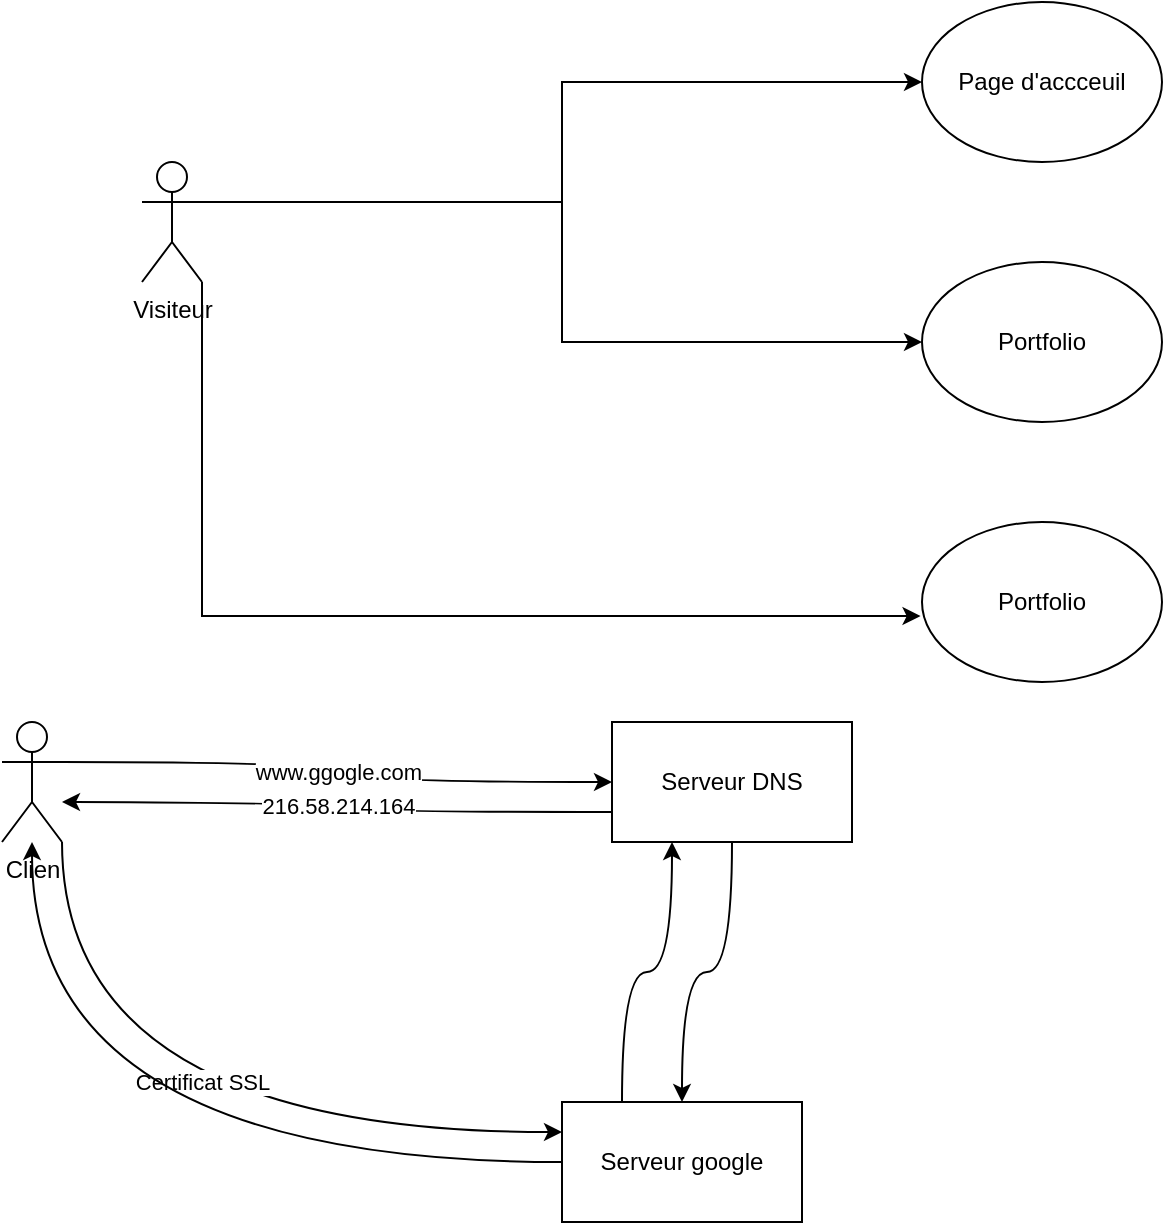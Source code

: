 <mxfile version="26.0.11">
  <diagram name="Page-1" id="y8R-TaXKTk3c_VFP91CM">
    <mxGraphModel dx="794" dy="505" grid="1" gridSize="10" guides="1" tooltips="1" connect="1" arrows="1" fold="1" page="1" pageScale="1" pageWidth="850" pageHeight="1100" math="0" shadow="0">
      <root>
        <mxCell id="0" />
        <mxCell id="1" parent="0" />
        <mxCell id="g0tvIFNnP4QoXQsDMgKe-8" style="edgeStyle=orthogonalEdgeStyle;rounded=0;orthogonalLoop=1;jettySize=auto;html=1;exitX=1;exitY=0.333;exitDx=0;exitDy=0;exitPerimeter=0;entryX=0;entryY=0.5;entryDx=0;entryDy=0;" edge="1" parent="1" source="g0tvIFNnP4QoXQsDMgKe-1" target="g0tvIFNnP4QoXQsDMgKe-4">
          <mxGeometry relative="1" as="geometry" />
        </mxCell>
        <mxCell id="g0tvIFNnP4QoXQsDMgKe-11" style="edgeStyle=orthogonalEdgeStyle;rounded=0;orthogonalLoop=1;jettySize=auto;html=1;exitX=1;exitY=0.333;exitDx=0;exitDy=0;exitPerimeter=0;" edge="1" parent="1" source="g0tvIFNnP4QoXQsDMgKe-1" target="g0tvIFNnP4QoXQsDMgKe-6">
          <mxGeometry relative="1" as="geometry" />
        </mxCell>
        <mxCell id="g0tvIFNnP4QoXQsDMgKe-1" value="Visiteur" style="shape=umlActor;verticalLabelPosition=bottom;verticalAlign=top;html=1;outlineConnect=0;" vertex="1" parent="1">
          <mxGeometry x="130" y="180" width="30" height="60" as="geometry" />
        </mxCell>
        <mxCell id="g0tvIFNnP4QoXQsDMgKe-4" value="Page d&#39;accceuil" style="ellipse;whiteSpace=wrap;html=1;" vertex="1" parent="1">
          <mxGeometry x="520" y="100" width="120" height="80" as="geometry" />
        </mxCell>
        <mxCell id="g0tvIFNnP4QoXQsDMgKe-6" value="Portfolio" style="ellipse;whiteSpace=wrap;html=1;" vertex="1" parent="1">
          <mxGeometry x="520" y="230" width="120" height="80" as="geometry" />
        </mxCell>
        <mxCell id="g0tvIFNnP4QoXQsDMgKe-7" value="Portfolio" style="ellipse;whiteSpace=wrap;html=1;" vertex="1" parent="1">
          <mxGeometry x="520" y="360" width="120" height="80" as="geometry" />
        </mxCell>
        <mxCell id="g0tvIFNnP4QoXQsDMgKe-10" style="edgeStyle=orthogonalEdgeStyle;rounded=0;orthogonalLoop=1;jettySize=auto;html=1;exitX=1;exitY=1;exitDx=0;exitDy=0;exitPerimeter=0;entryX=-0.006;entryY=0.588;entryDx=0;entryDy=0;entryPerimeter=0;" edge="1" parent="1" source="g0tvIFNnP4QoXQsDMgKe-1" target="g0tvIFNnP4QoXQsDMgKe-7">
          <mxGeometry relative="1" as="geometry" />
        </mxCell>
        <mxCell id="g0tvIFNnP4QoXQsDMgKe-15" value="www.ggogle.com" style="edgeStyle=orthogonalEdgeStyle;rounded=0;orthogonalLoop=1;jettySize=auto;html=1;exitX=1;exitY=0.333;exitDx=0;exitDy=0;exitPerimeter=0;entryX=0;entryY=0.5;entryDx=0;entryDy=0;curved=1;" edge="1" parent="1" source="g0tvIFNnP4QoXQsDMgKe-12" target="g0tvIFNnP4QoXQsDMgKe-13">
          <mxGeometry relative="1" as="geometry" />
        </mxCell>
        <mxCell id="g0tvIFNnP4QoXQsDMgKe-19" value="Certificat SSL" style="edgeStyle=orthogonalEdgeStyle;rounded=0;orthogonalLoop=1;jettySize=auto;html=1;exitX=1;exitY=1;exitDx=0;exitDy=0;exitPerimeter=0;entryX=0;entryY=0.25;entryDx=0;entryDy=0;curved=1;" edge="1" parent="1" source="g0tvIFNnP4QoXQsDMgKe-12" target="g0tvIFNnP4QoXQsDMgKe-14">
          <mxGeometry x="0.089" y="25" relative="1" as="geometry">
            <mxPoint as="offset" />
          </mxGeometry>
        </mxCell>
        <mxCell id="g0tvIFNnP4QoXQsDMgKe-12" value="Clien" style="shape=umlActor;verticalLabelPosition=bottom;verticalAlign=top;html=1;outlineConnect=0;" vertex="1" parent="1">
          <mxGeometry x="60" y="460" width="30" height="60" as="geometry" />
        </mxCell>
        <mxCell id="g0tvIFNnP4QoXQsDMgKe-16" value="216.58.214.164" style="edgeStyle=orthogonalEdgeStyle;rounded=0;orthogonalLoop=1;jettySize=auto;html=1;exitX=0;exitY=0.75;exitDx=0;exitDy=0;curved=1;" edge="1" parent="1" source="g0tvIFNnP4QoXQsDMgKe-13">
          <mxGeometry relative="1" as="geometry">
            <mxPoint x="90" y="500" as="targetPoint" />
          </mxGeometry>
        </mxCell>
        <mxCell id="g0tvIFNnP4QoXQsDMgKe-17" style="edgeStyle=orthogonalEdgeStyle;rounded=0;orthogonalLoop=1;jettySize=auto;html=1;exitX=0.5;exitY=1;exitDx=0;exitDy=0;curved=1;" edge="1" parent="1" source="g0tvIFNnP4QoXQsDMgKe-13" target="g0tvIFNnP4QoXQsDMgKe-14">
          <mxGeometry relative="1" as="geometry" />
        </mxCell>
        <mxCell id="g0tvIFNnP4QoXQsDMgKe-13" value="Serveur DNS" style="rounded=0;whiteSpace=wrap;html=1;" vertex="1" parent="1">
          <mxGeometry x="365" y="460" width="120" height="60" as="geometry" />
        </mxCell>
        <mxCell id="g0tvIFNnP4QoXQsDMgKe-18" style="edgeStyle=orthogonalEdgeStyle;rounded=0;orthogonalLoop=1;jettySize=auto;html=1;exitX=0.25;exitY=0;exitDx=0;exitDy=0;entryX=0.25;entryY=1;entryDx=0;entryDy=0;curved=1;" edge="1" parent="1" source="g0tvIFNnP4QoXQsDMgKe-14" target="g0tvIFNnP4QoXQsDMgKe-13">
          <mxGeometry relative="1" as="geometry" />
        </mxCell>
        <mxCell id="g0tvIFNnP4QoXQsDMgKe-20" style="edgeStyle=orthogonalEdgeStyle;rounded=0;orthogonalLoop=1;jettySize=auto;html=1;exitX=0;exitY=0.5;exitDx=0;exitDy=0;curved=1;" edge="1" parent="1" source="g0tvIFNnP4QoXQsDMgKe-14" target="g0tvIFNnP4QoXQsDMgKe-12">
          <mxGeometry relative="1" as="geometry" />
        </mxCell>
        <mxCell id="g0tvIFNnP4QoXQsDMgKe-14" value="Serveur google" style="rounded=0;whiteSpace=wrap;html=1;" vertex="1" parent="1">
          <mxGeometry x="340" y="650" width="120" height="60" as="geometry" />
        </mxCell>
      </root>
    </mxGraphModel>
  </diagram>
</mxfile>
